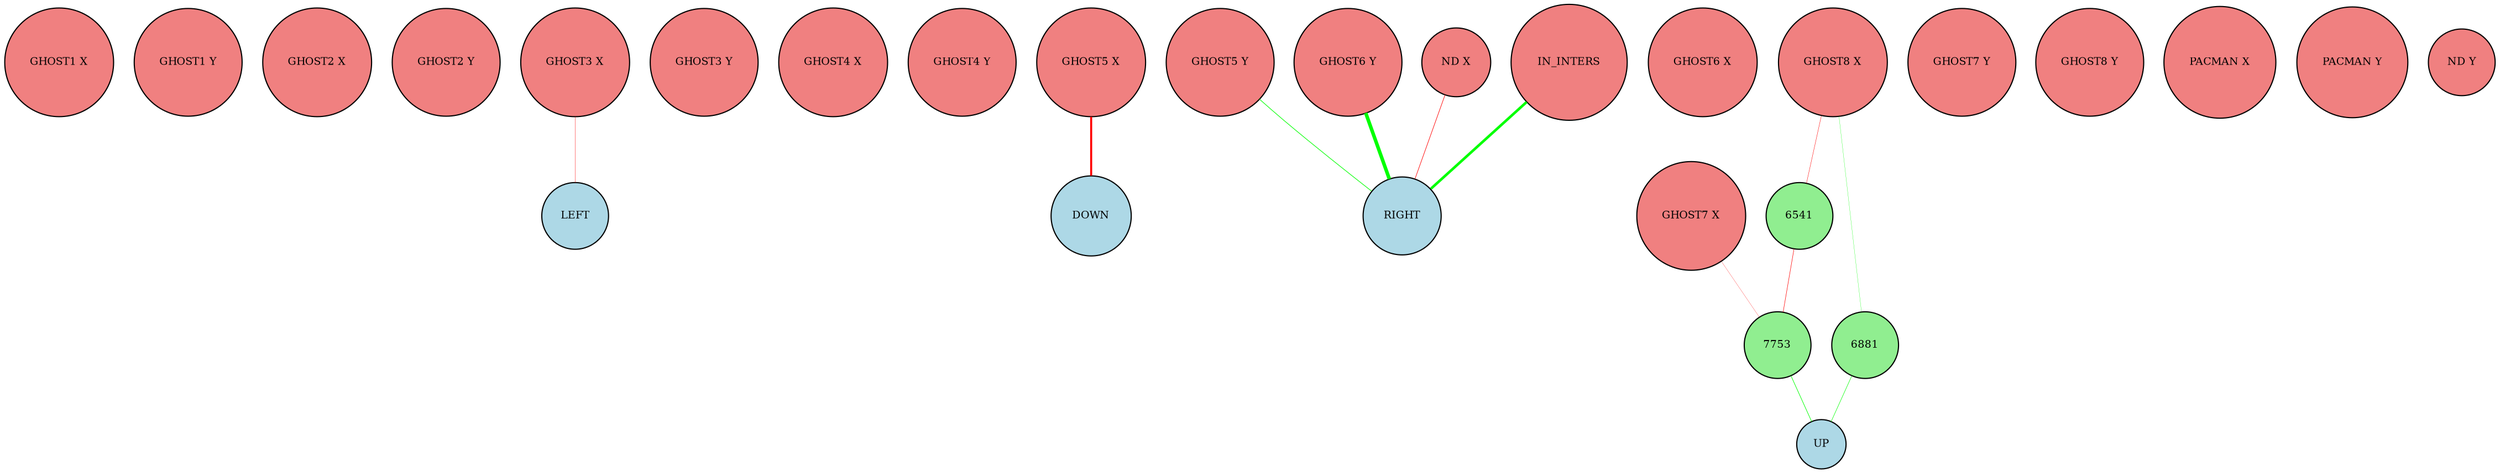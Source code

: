 digraph {
	node [bgcolor=black fontsize=9 height=0.2 shape=circle width=0.2]
	"GHOST1 X" [fillcolor=lightcoral shape=circle style=filled]
	"GHOST1 Y" [fillcolor=lightcoral shape=circle style=filled]
	"GHOST2 X" [fillcolor=lightcoral shape=circle style=filled]
	"GHOST2 Y" [fillcolor=lightcoral shape=circle style=filled]
	"GHOST3 X" [fillcolor=lightcoral shape=circle style=filled]
	"GHOST3 Y" [fillcolor=lightcoral shape=circle style=filled]
	"GHOST4 X" [fillcolor=lightcoral shape=circle style=filled]
	"GHOST4 Y" [fillcolor=lightcoral shape=circle style=filled]
	"GHOST5 X" [fillcolor=lightcoral shape=circle style=filled]
	"GHOST5 Y" [fillcolor=lightcoral shape=circle style=filled]
	"GHOST6 X" [fillcolor=lightcoral shape=circle style=filled]
	"GHOST6 Y" [fillcolor=lightcoral shape=circle style=filled]
	"GHOST7 X" [fillcolor=lightcoral shape=circle style=filled]
	"GHOST7 Y" [fillcolor=lightcoral shape=circle style=filled]
	"GHOST8 X" [fillcolor=lightcoral shape=circle style=filled]
	"GHOST8 Y" [fillcolor=lightcoral shape=circle style=filled]
	"PACMAN X" [fillcolor=lightcoral shape=circle style=filled]
	"PACMAN Y" [fillcolor=lightcoral shape=circle style=filled]
	"ND X" [fillcolor=lightcoral shape=circle style=filled]
	"ND Y" [fillcolor=lightcoral shape=circle style=filled]
	IN_INTERS [fillcolor=lightcoral shape=circle style=filled]
	UP [fillcolor=lightblue style=filled]
	DOWN [fillcolor=lightblue style=filled]
	RIGHT [fillcolor=lightblue style=filled]
	LEFT [fillcolor=lightblue style=filled]
	6881 [fillcolor=lightgreen style=filled]
	7753 [fillcolor=lightgreen style=filled]
	6541 [fillcolor=lightgreen style=filled]
	IN_INTERS -> RIGHT [arrowhead=none color=green penwidth=2.2596654932322497 style=solid]
	"GHOST6 Y" -> RIGHT [arrowhead=none color=green penwidth=3.0847165485852144 style=solid]
	"GHOST5 X" -> DOWN [arrowhead=none color=red penwidth=1.7532319146336768 style=solid]
	"ND X" -> RIGHT [arrowhead=none color=red penwidth=0.44086271639729846 style=solid]
	"GHOST5 Y" -> RIGHT [arrowhead=none color=green penwidth=0.5257000013792872 style=solid]
	"GHOST8 X" -> 6541 [arrowhead=none color=red penwidth=0.28969918345228685 style=solid]
	"GHOST8 X" -> 6881 [arrowhead=none color=green penwidth=0.18567488310325297 style=solid]
	6881 -> UP [arrowhead=none color=green penwidth=0.3773219194960713 style=solid]
	6541 -> 7753 [arrowhead=none color=red penwidth=0.37626286393238884 style=solid]
	7753 -> UP [arrowhead=none color=green penwidth=0.4618891091477514 style=solid]
	"GHOST3 X" -> LEFT [arrowhead=none color=red penwidth=0.24655347639717254 style=solid]
	"GHOST7 X" -> 7753 [arrowhead=none color=red penwidth=0.16001287521568447 style=solid]
}
